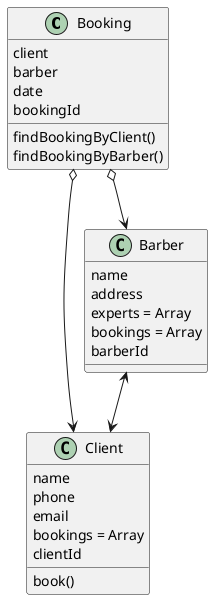 @startuml " Find_Barber uml "

class Booking {
   client
   barber 
   date
   bookingId
   findBookingByClient()
   findBookingByBarber()
}
    
class Client {
    name
    phone
    email
    bookings = Array
    clientId
    book()
}

class Barber {
    name
    address
    experts = Array
    bookings = Array
    barberId

}

Booking o--> Client
Booking o--> Barber
Barber <--> Client







@enduml
